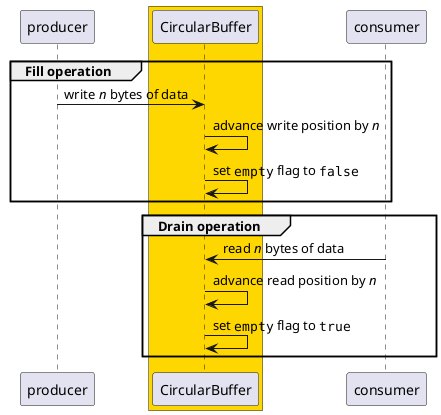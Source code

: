 @startuml
'https://plantuml.com/sequence-diagram

participant producer
box #gold
participant CircularBuffer
end box
participant consumer
group Fill operation
producer -> CircularBuffer : write //n// bytes of data
CircularBuffer -> CircularBuffer : advance write position by //n//
CircularBuffer -> CircularBuffer : set ""empty"" flag to ""false""
end group
group Drain operation
consumer -> CircularBuffer : read //n// bytes of data
CircularBuffer -> CircularBuffer : advance read position by //n//
CircularBuffer -> CircularBuffer : set ""empty"" flag to ""true""
end group

@enduml